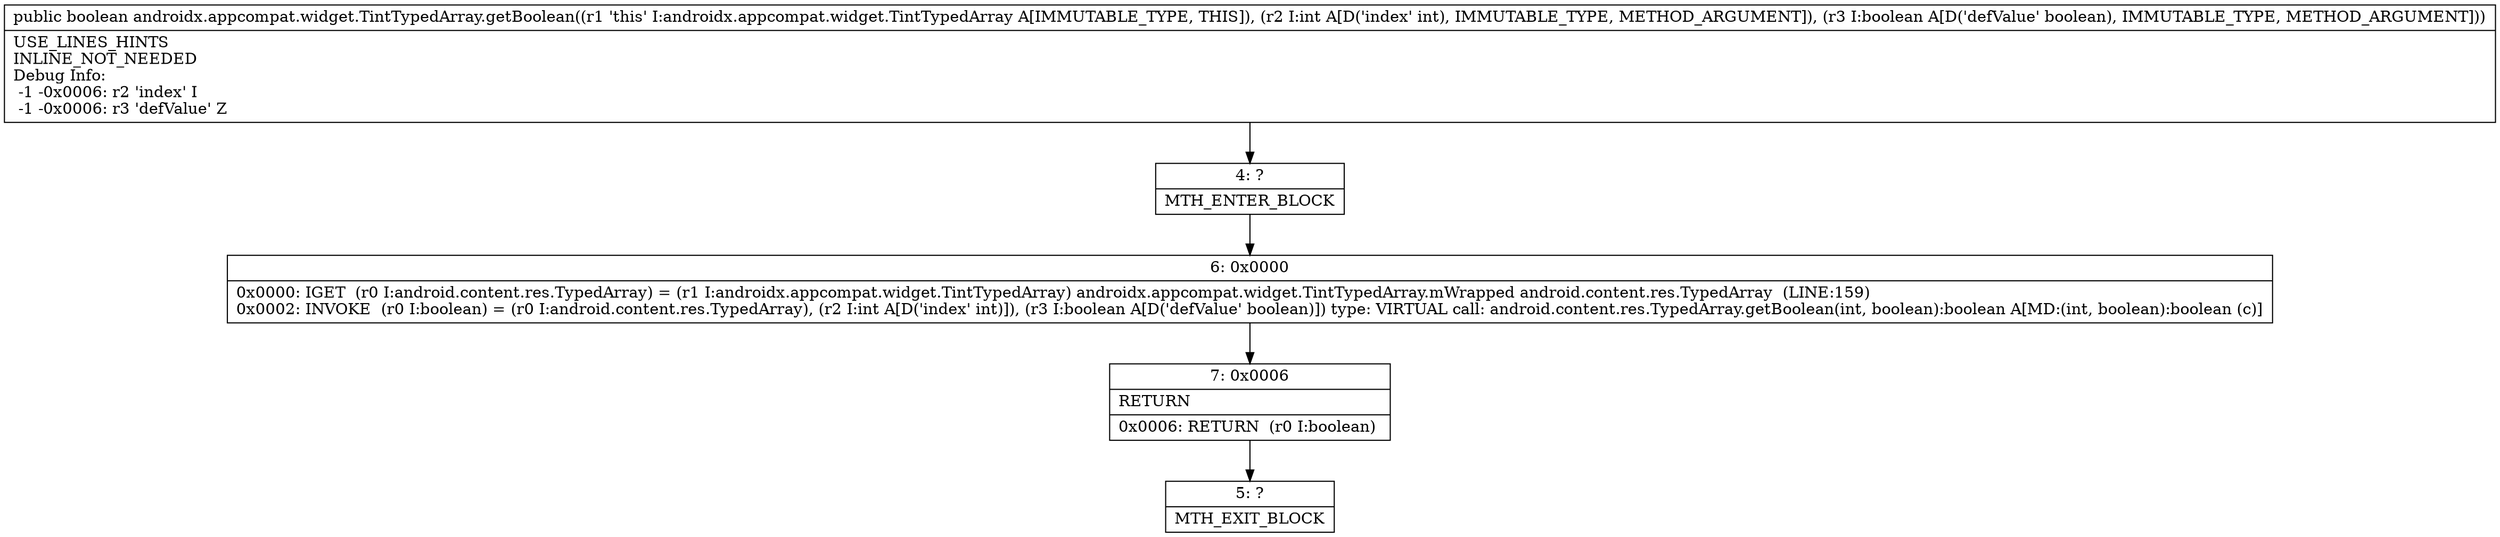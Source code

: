 digraph "CFG forandroidx.appcompat.widget.TintTypedArray.getBoolean(IZ)Z" {
Node_4 [shape=record,label="{4\:\ ?|MTH_ENTER_BLOCK\l}"];
Node_6 [shape=record,label="{6\:\ 0x0000|0x0000: IGET  (r0 I:android.content.res.TypedArray) = (r1 I:androidx.appcompat.widget.TintTypedArray) androidx.appcompat.widget.TintTypedArray.mWrapped android.content.res.TypedArray  (LINE:159)\l0x0002: INVOKE  (r0 I:boolean) = (r0 I:android.content.res.TypedArray), (r2 I:int A[D('index' int)]), (r3 I:boolean A[D('defValue' boolean)]) type: VIRTUAL call: android.content.res.TypedArray.getBoolean(int, boolean):boolean A[MD:(int, boolean):boolean (c)]\l}"];
Node_7 [shape=record,label="{7\:\ 0x0006|RETURN\l|0x0006: RETURN  (r0 I:boolean) \l}"];
Node_5 [shape=record,label="{5\:\ ?|MTH_EXIT_BLOCK\l}"];
MethodNode[shape=record,label="{public boolean androidx.appcompat.widget.TintTypedArray.getBoolean((r1 'this' I:androidx.appcompat.widget.TintTypedArray A[IMMUTABLE_TYPE, THIS]), (r2 I:int A[D('index' int), IMMUTABLE_TYPE, METHOD_ARGUMENT]), (r3 I:boolean A[D('defValue' boolean), IMMUTABLE_TYPE, METHOD_ARGUMENT]))  | USE_LINES_HINTS\lINLINE_NOT_NEEDED\lDebug Info:\l  \-1 \-0x0006: r2 'index' I\l  \-1 \-0x0006: r3 'defValue' Z\l}"];
MethodNode -> Node_4;Node_4 -> Node_6;
Node_6 -> Node_7;
Node_7 -> Node_5;
}

